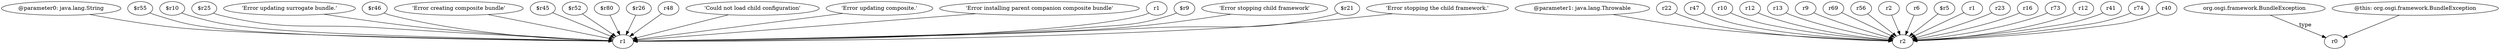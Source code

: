 digraph g {
0[label="@parameter0: java.lang.String"]
1[label="r1"]
0->1[label=""]
2[label="@parameter1: java.lang.Throwable"]
3[label="r2"]
2->3[label=""]
4[label="r22"]
4->3[label=""]
5[label="r47"]
5->3[label=""]
6[label="$r55"]
6->1[label=""]
7[label="r10"]
7->3[label=""]
8[label="org.osgi.framework.BundleException"]
9[label="r0"]
8->9[label="type"]
10[label="r12"]
10->3[label=""]
11[label="r13"]
11->3[label=""]
12[label="r9"]
12->3[label=""]
13[label="$r10"]
13->1[label=""]
14[label="@this: org.osgi.framework.BundleException"]
14->9[label=""]
15[label="r69"]
15->3[label=""]
16[label="$r25"]
16->1[label=""]
17[label="r56"]
17->3[label=""]
18[label="'Error updating surrogate bundle.'"]
18->1[label=""]
19[label="r2"]
19->3[label=""]
20[label="$r46"]
20->1[label=""]
21[label="'Error creating composite bundle'"]
21->1[label=""]
22[label="$r45"]
22->1[label=""]
23[label="r6"]
23->3[label=""]
24[label="$r5"]
24->3[label=""]
25[label="r1"]
25->3[label=""]
26[label="r23"]
26->3[label=""]
27[label="$r52"]
27->1[label=""]
28[label="$r80"]
28->1[label=""]
29[label="$r26"]
29->1[label=""]
30[label="r16"]
30->3[label=""]
31[label="r73"]
31->3[label=""]
32[label="r12"]
32->3[label=""]
33[label="r48"]
33->1[label=""]
34[label="r41"]
34->3[label=""]
35[label="'Could not load child configuration'"]
35->1[label=""]
36[label="'Error updating composite.'"]
36->1[label=""]
37[label="r74"]
37->3[label=""]
38[label="'Error installing parent companion composite bundle'"]
38->1[label=""]
39[label="r1"]
39->1[label=""]
40[label="r40"]
40->3[label=""]
41[label="$r9"]
41->1[label=""]
42[label="'Error stopping child framework'"]
42->1[label=""]
43[label="$r21"]
43->1[label=""]
44[label="'Error stopping the child framework.'"]
44->1[label=""]
}